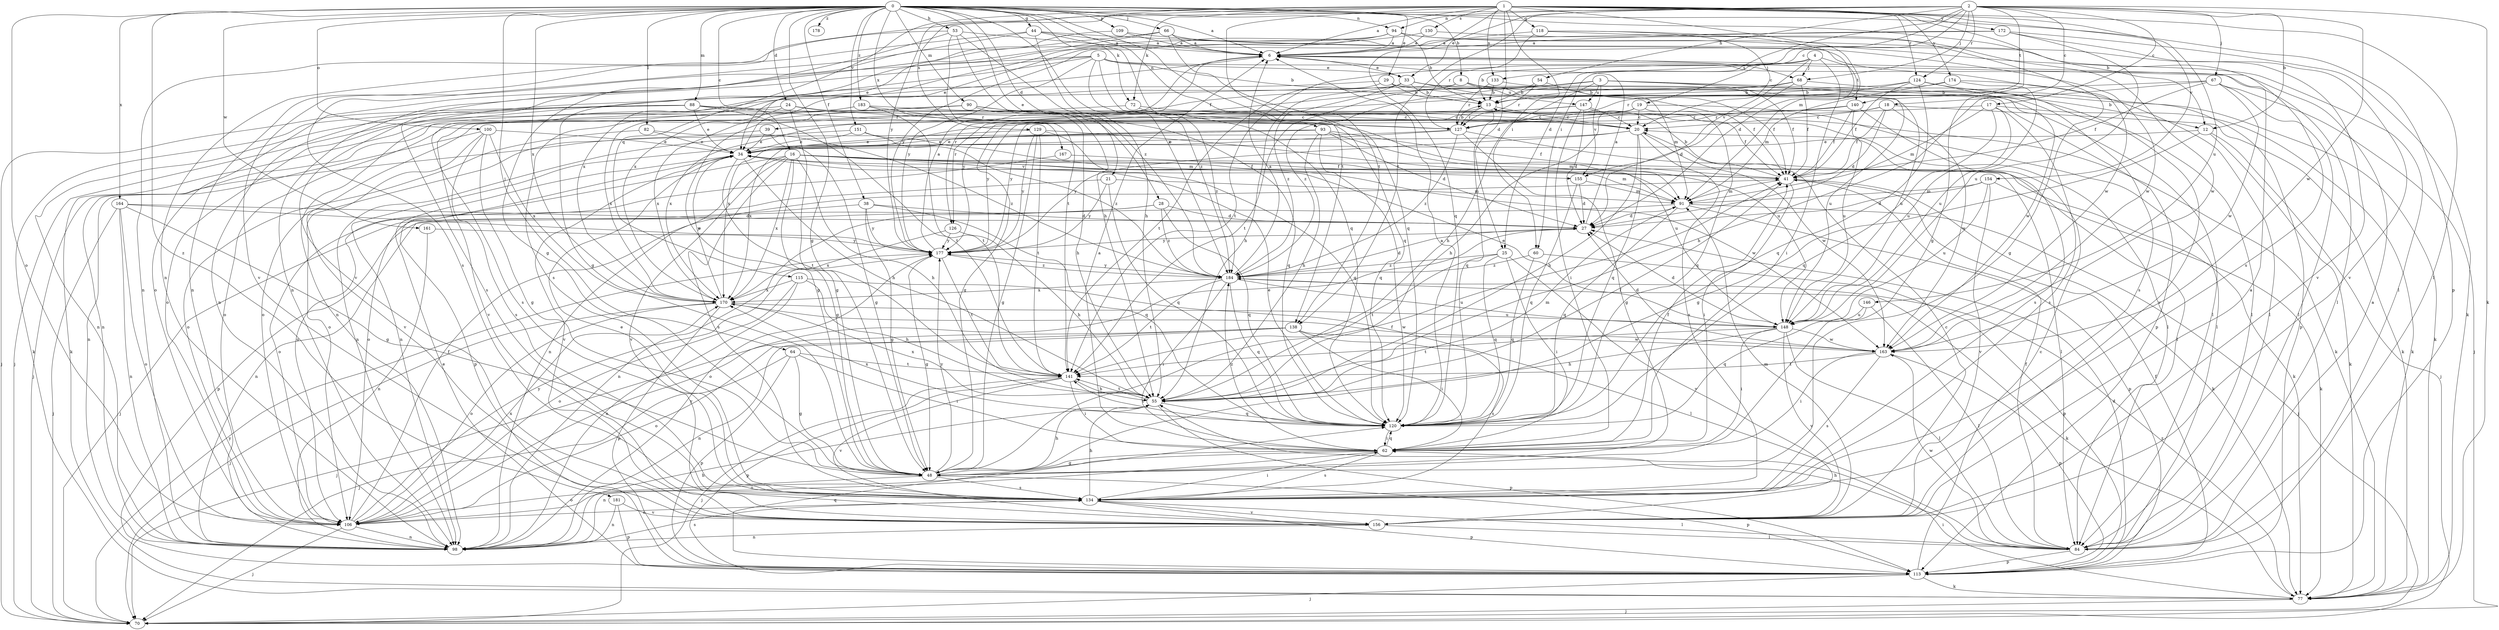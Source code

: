 strict digraph  {
0;
1;
2;
3;
4;
5;
6;
8;
12;
13;
16;
17;
18;
19;
20;
21;
24;
25;
27;
28;
29;
33;
34;
38;
39;
41;
44;
48;
53;
54;
55;
60;
62;
64;
66;
67;
68;
70;
72;
77;
82;
84;
88;
90;
91;
93;
94;
98;
100;
106;
109;
113;
115;
118;
120;
124;
126;
127;
129;
130;
133;
134;
138;
140;
141;
146;
147;
148;
151;
154;
155;
156;
161;
163;
164;
167;
170;
172;
174;
177;
178;
181;
183;
184;
0 -> 6  [label=a];
0 -> 8  [label=b];
0 -> 12  [label=b];
0 -> 16  [label=c];
0 -> 21  [label=d];
0 -> 24  [label=d];
0 -> 28  [label=e];
0 -> 29  [label=e];
0 -> 38  [label=f];
0 -> 44  [label=g];
0 -> 48  [label=g];
0 -> 53  [label=h];
0 -> 64  [label=j];
0 -> 66  [label=j];
0 -> 72  [label=k];
0 -> 82  [label=l];
0 -> 88  [label=m];
0 -> 90  [label=m];
0 -> 93  [label=n];
0 -> 94  [label=n];
0 -> 100  [label=o];
0 -> 106  [label=o];
0 -> 109  [label=p];
0 -> 113  [label=p];
0 -> 138  [label=t];
0 -> 151  [label=v];
0 -> 161  [label=w];
0 -> 164  [label=x];
0 -> 167  [label=x];
0 -> 170  [label=x];
0 -> 178  [label=z];
0 -> 181  [label=z];
0 -> 183  [label=z];
0 -> 184  [label=z];
1 -> 6  [label=a];
1 -> 25  [label=d];
1 -> 48  [label=g];
1 -> 60  [label=i];
1 -> 72  [label=k];
1 -> 84  [label=l];
1 -> 91  [label=m];
1 -> 115  [label=q];
1 -> 118  [label=q];
1 -> 120  [label=q];
1 -> 124  [label=r];
1 -> 129  [label=s];
1 -> 130  [label=s];
1 -> 133  [label=s];
1 -> 138  [label=t];
1 -> 146  [label=u];
1 -> 154  [label=v];
1 -> 172  [label=y];
1 -> 174  [label=y];
1 -> 177  [label=y];
2 -> 12  [label=b];
2 -> 17  [label=c];
2 -> 18  [label=c];
2 -> 19  [label=c];
2 -> 25  [label=d];
2 -> 33  [label=e];
2 -> 54  [label=h];
2 -> 60  [label=i];
2 -> 67  [label=j];
2 -> 68  [label=j];
2 -> 77  [label=k];
2 -> 94  [label=n];
2 -> 98  [label=n];
2 -> 124  [label=r];
2 -> 138  [label=t];
2 -> 140  [label=t];
2 -> 163  [label=w];
3 -> 12  [label=b];
3 -> 39  [label=f];
3 -> 41  [label=f];
3 -> 55  [label=h];
3 -> 113  [label=p];
3 -> 126  [label=r];
3 -> 147  [label=u];
3 -> 155  [label=v];
3 -> 184  [label=z];
4 -> 13  [label=b];
4 -> 62  [label=i];
4 -> 68  [label=j];
4 -> 133  [label=s];
4 -> 140  [label=t];
4 -> 141  [label=t];
4 -> 155  [label=v];
5 -> 13  [label=b];
5 -> 33  [label=e];
5 -> 48  [label=g];
5 -> 84  [label=l];
5 -> 98  [label=n];
5 -> 106  [label=o];
5 -> 120  [label=q];
5 -> 177  [label=y];
5 -> 184  [label=z];
6 -> 33  [label=e];
6 -> 68  [label=j];
6 -> 126  [label=r];
6 -> 134  [label=s];
8 -> 91  [label=m];
8 -> 98  [label=n];
8 -> 141  [label=t];
8 -> 147  [label=u];
8 -> 148  [label=u];
12 -> 34  [label=e];
12 -> 48  [label=g];
12 -> 70  [label=j];
12 -> 77  [label=k];
13 -> 20  [label=c];
13 -> 77  [label=k];
13 -> 106  [label=o];
13 -> 120  [label=q];
13 -> 127  [label=r];
16 -> 48  [label=g];
16 -> 55  [label=h];
16 -> 77  [label=k];
16 -> 84  [label=l];
16 -> 91  [label=m];
16 -> 98  [label=n];
16 -> 106  [label=o];
16 -> 134  [label=s];
16 -> 155  [label=v];
16 -> 156  [label=v];
16 -> 163  [label=w];
16 -> 170  [label=x];
17 -> 77  [label=k];
17 -> 91  [label=m];
17 -> 120  [label=q];
17 -> 127  [label=r];
17 -> 134  [label=s];
17 -> 148  [label=u];
18 -> 20  [label=c];
18 -> 27  [label=d];
18 -> 41  [label=f];
18 -> 77  [label=k];
18 -> 163  [label=w];
18 -> 177  [label=y];
19 -> 20  [label=c];
19 -> 55  [label=h];
19 -> 84  [label=l];
19 -> 106  [label=o];
19 -> 120  [label=q];
19 -> 177  [label=y];
20 -> 34  [label=e];
20 -> 55  [label=h];
20 -> 120  [label=q];
20 -> 134  [label=s];
20 -> 163  [label=w];
20 -> 177  [label=y];
21 -> 91  [label=m];
21 -> 106  [label=o];
21 -> 120  [label=q];
21 -> 177  [label=y];
24 -> 48  [label=g];
24 -> 84  [label=l];
24 -> 127  [label=r];
24 -> 134  [label=s];
24 -> 170  [label=x];
25 -> 62  [label=i];
25 -> 120  [label=q];
25 -> 141  [label=t];
25 -> 156  [label=v];
25 -> 184  [label=z];
27 -> 6  [label=a];
27 -> 106  [label=o];
27 -> 177  [label=y];
28 -> 27  [label=d];
28 -> 70  [label=j];
28 -> 113  [label=p];
28 -> 120  [label=q];
28 -> 184  [label=z];
29 -> 13  [label=b];
29 -> 41  [label=f];
29 -> 77  [label=k];
29 -> 134  [label=s];
29 -> 141  [label=t];
33 -> 13  [label=b];
33 -> 55  [label=h];
33 -> 84  [label=l];
33 -> 106  [label=o];
33 -> 113  [label=p];
33 -> 148  [label=u];
33 -> 184  [label=z];
34 -> 41  [label=f];
34 -> 55  [label=h];
34 -> 113  [label=p];
34 -> 141  [label=t];
34 -> 156  [label=v];
38 -> 27  [label=d];
38 -> 48  [label=g];
38 -> 98  [label=n];
38 -> 120  [label=q];
38 -> 177  [label=y];
39 -> 34  [label=e];
39 -> 48  [label=g];
39 -> 106  [label=o];
41 -> 13  [label=b];
41 -> 62  [label=i];
41 -> 77  [label=k];
41 -> 91  [label=m];
44 -> 6  [label=a];
44 -> 55  [label=h];
44 -> 84  [label=l];
44 -> 98  [label=n];
44 -> 120  [label=q];
44 -> 134  [label=s];
48 -> 41  [label=f];
48 -> 55  [label=h];
48 -> 106  [label=o];
48 -> 113  [label=p];
48 -> 134  [label=s];
48 -> 177  [label=y];
53 -> 6  [label=a];
53 -> 48  [label=g];
53 -> 55  [label=h];
53 -> 98  [label=n];
53 -> 141  [label=t];
53 -> 184  [label=z];
54 -> 13  [label=b];
54 -> 41  [label=f];
54 -> 127  [label=r];
55 -> 41  [label=f];
55 -> 91  [label=m];
55 -> 113  [label=p];
55 -> 120  [label=q];
55 -> 141  [label=t];
55 -> 170  [label=x];
60 -> 113  [label=p];
60 -> 120  [label=q];
60 -> 184  [label=z];
62 -> 6  [label=a];
62 -> 41  [label=f];
62 -> 48  [label=g];
62 -> 98  [label=n];
62 -> 106  [label=o];
62 -> 120  [label=q];
62 -> 134  [label=s];
62 -> 184  [label=z];
64 -> 48  [label=g];
64 -> 62  [label=i];
64 -> 70  [label=j];
64 -> 113  [label=p];
64 -> 141  [label=t];
66 -> 6  [label=a];
66 -> 34  [label=e];
66 -> 120  [label=q];
66 -> 156  [label=v];
66 -> 163  [label=w];
67 -> 13  [label=b];
67 -> 41  [label=f];
67 -> 55  [label=h];
67 -> 70  [label=j];
67 -> 84  [label=l];
67 -> 163  [label=w];
68 -> 13  [label=b];
68 -> 27  [label=d];
68 -> 41  [label=f];
68 -> 84  [label=l];
68 -> 177  [label=y];
70 -> 177  [label=y];
72 -> 20  [label=c];
72 -> 48  [label=g];
72 -> 184  [label=z];
77 -> 62  [label=i];
77 -> 70  [label=j];
77 -> 184  [label=z];
82 -> 34  [label=e];
82 -> 106  [label=o];
82 -> 184  [label=z];
84 -> 6  [label=a];
84 -> 41  [label=f];
84 -> 55  [label=h];
84 -> 113  [label=p];
84 -> 163  [label=w];
88 -> 20  [label=c];
88 -> 34  [label=e];
88 -> 70  [label=j];
88 -> 77  [label=k];
88 -> 98  [label=n];
88 -> 127  [label=r];
88 -> 141  [label=t];
90 -> 20  [label=c];
90 -> 55  [label=h];
90 -> 98  [label=n];
90 -> 120  [label=q];
90 -> 170  [label=x];
91 -> 27  [label=d];
91 -> 70  [label=j];
91 -> 98  [label=n];
91 -> 113  [label=p];
91 -> 120  [label=q];
93 -> 27  [label=d];
93 -> 34  [label=e];
93 -> 41  [label=f];
93 -> 55  [label=h];
93 -> 70  [label=j];
93 -> 91  [label=m];
93 -> 98  [label=n];
93 -> 120  [label=q];
94 -> 6  [label=a];
94 -> 13  [label=b];
94 -> 34  [label=e];
94 -> 98  [label=n];
94 -> 134  [label=s];
94 -> 156  [label=v];
94 -> 170  [label=x];
98 -> 55  [label=h];
98 -> 134  [label=s];
98 -> 177  [label=y];
100 -> 34  [label=e];
100 -> 48  [label=g];
100 -> 98  [label=n];
100 -> 134  [label=s];
100 -> 156  [label=v];
100 -> 170  [label=x];
106 -> 41  [label=f];
106 -> 70  [label=j];
106 -> 98  [label=n];
106 -> 170  [label=x];
106 -> 177  [label=y];
109 -> 6  [label=a];
109 -> 156  [label=v];
109 -> 163  [label=w];
113 -> 20  [label=c];
113 -> 27  [label=d];
113 -> 34  [label=e];
113 -> 41  [label=f];
113 -> 70  [label=j];
113 -> 77  [label=k];
113 -> 120  [label=q];
115 -> 55  [label=h];
115 -> 84  [label=l];
115 -> 98  [label=n];
115 -> 106  [label=o];
115 -> 170  [label=x];
118 -> 6  [label=a];
118 -> 20  [label=c];
118 -> 27  [label=d];
118 -> 48  [label=g];
118 -> 127  [label=r];
120 -> 6  [label=a];
120 -> 34  [label=e];
120 -> 62  [label=i];
120 -> 141  [label=t];
120 -> 170  [label=x];
124 -> 13  [label=b];
124 -> 41  [label=f];
124 -> 120  [label=q];
124 -> 127  [label=r];
124 -> 156  [label=v];
124 -> 163  [label=w];
126 -> 55  [label=h];
126 -> 170  [label=x];
126 -> 177  [label=y];
127 -> 13  [label=b];
127 -> 34  [label=e];
127 -> 48  [label=g];
127 -> 84  [label=l];
127 -> 170  [label=x];
127 -> 184  [label=z];
129 -> 34  [label=e];
129 -> 48  [label=g];
129 -> 120  [label=q];
129 -> 141  [label=t];
129 -> 148  [label=u];
129 -> 177  [label=y];
130 -> 6  [label=a];
130 -> 163  [label=w];
130 -> 170  [label=x];
133 -> 13  [label=b];
133 -> 127  [label=r];
133 -> 134  [label=s];
134 -> 34  [label=e];
134 -> 55  [label=h];
134 -> 62  [label=i];
134 -> 84  [label=l];
134 -> 106  [label=o];
134 -> 113  [label=p];
134 -> 156  [label=v];
138 -> 62  [label=i];
138 -> 70  [label=j];
138 -> 98  [label=n];
138 -> 106  [label=o];
138 -> 134  [label=s];
138 -> 163  [label=w];
140 -> 41  [label=f];
140 -> 127  [label=r];
140 -> 134  [label=s];
140 -> 148  [label=u];
140 -> 170  [label=x];
141 -> 55  [label=h];
141 -> 62  [label=i];
141 -> 70  [label=j];
141 -> 113  [label=p];
141 -> 156  [label=v];
146 -> 84  [label=l];
146 -> 120  [label=q];
146 -> 148  [label=u];
147 -> 20  [label=c];
147 -> 27  [label=d];
147 -> 41  [label=f];
147 -> 48  [label=g];
147 -> 62  [label=i];
147 -> 156  [label=v];
147 -> 170  [label=x];
148 -> 27  [label=d];
148 -> 34  [label=e];
148 -> 55  [label=h];
148 -> 62  [label=i];
148 -> 84  [label=l];
148 -> 141  [label=t];
148 -> 156  [label=v];
148 -> 163  [label=w];
151 -> 34  [label=e];
151 -> 91  [label=m];
151 -> 98  [label=n];
151 -> 184  [label=z];
154 -> 27  [label=d];
154 -> 77  [label=k];
154 -> 91  [label=m];
154 -> 148  [label=u];
154 -> 156  [label=v];
155 -> 27  [label=d];
155 -> 91  [label=m];
155 -> 120  [label=q];
156 -> 6  [label=a];
156 -> 20  [label=c];
156 -> 84  [label=l];
156 -> 91  [label=m];
156 -> 98  [label=n];
161 -> 98  [label=n];
161 -> 177  [label=y];
163 -> 27  [label=d];
163 -> 62  [label=i];
163 -> 113  [label=p];
163 -> 134  [label=s];
163 -> 141  [label=t];
164 -> 27  [label=d];
164 -> 48  [label=g];
164 -> 70  [label=j];
164 -> 98  [label=n];
164 -> 106  [label=o];
164 -> 177  [label=y];
167 -> 41  [label=f];
167 -> 106  [label=o];
170 -> 34  [label=e];
170 -> 70  [label=j];
170 -> 106  [label=o];
170 -> 113  [label=p];
170 -> 148  [label=u];
170 -> 163  [label=w];
172 -> 6  [label=a];
172 -> 77  [label=k];
172 -> 148  [label=u];
172 -> 156  [label=v];
172 -> 177  [label=y];
174 -> 13  [label=b];
174 -> 84  [label=l];
174 -> 91  [label=m];
174 -> 148  [label=u];
177 -> 6  [label=a];
177 -> 48  [label=g];
177 -> 141  [label=t];
177 -> 184  [label=z];
181 -> 98  [label=n];
181 -> 113  [label=p];
181 -> 156  [label=v];
183 -> 20  [label=c];
183 -> 70  [label=j];
183 -> 77  [label=k];
183 -> 141  [label=t];
183 -> 148  [label=u];
184 -> 6  [label=a];
184 -> 27  [label=d];
184 -> 62  [label=i];
184 -> 77  [label=k];
184 -> 120  [label=q];
184 -> 141  [label=t];
184 -> 148  [label=u];
184 -> 170  [label=x];
184 -> 177  [label=y];
}
